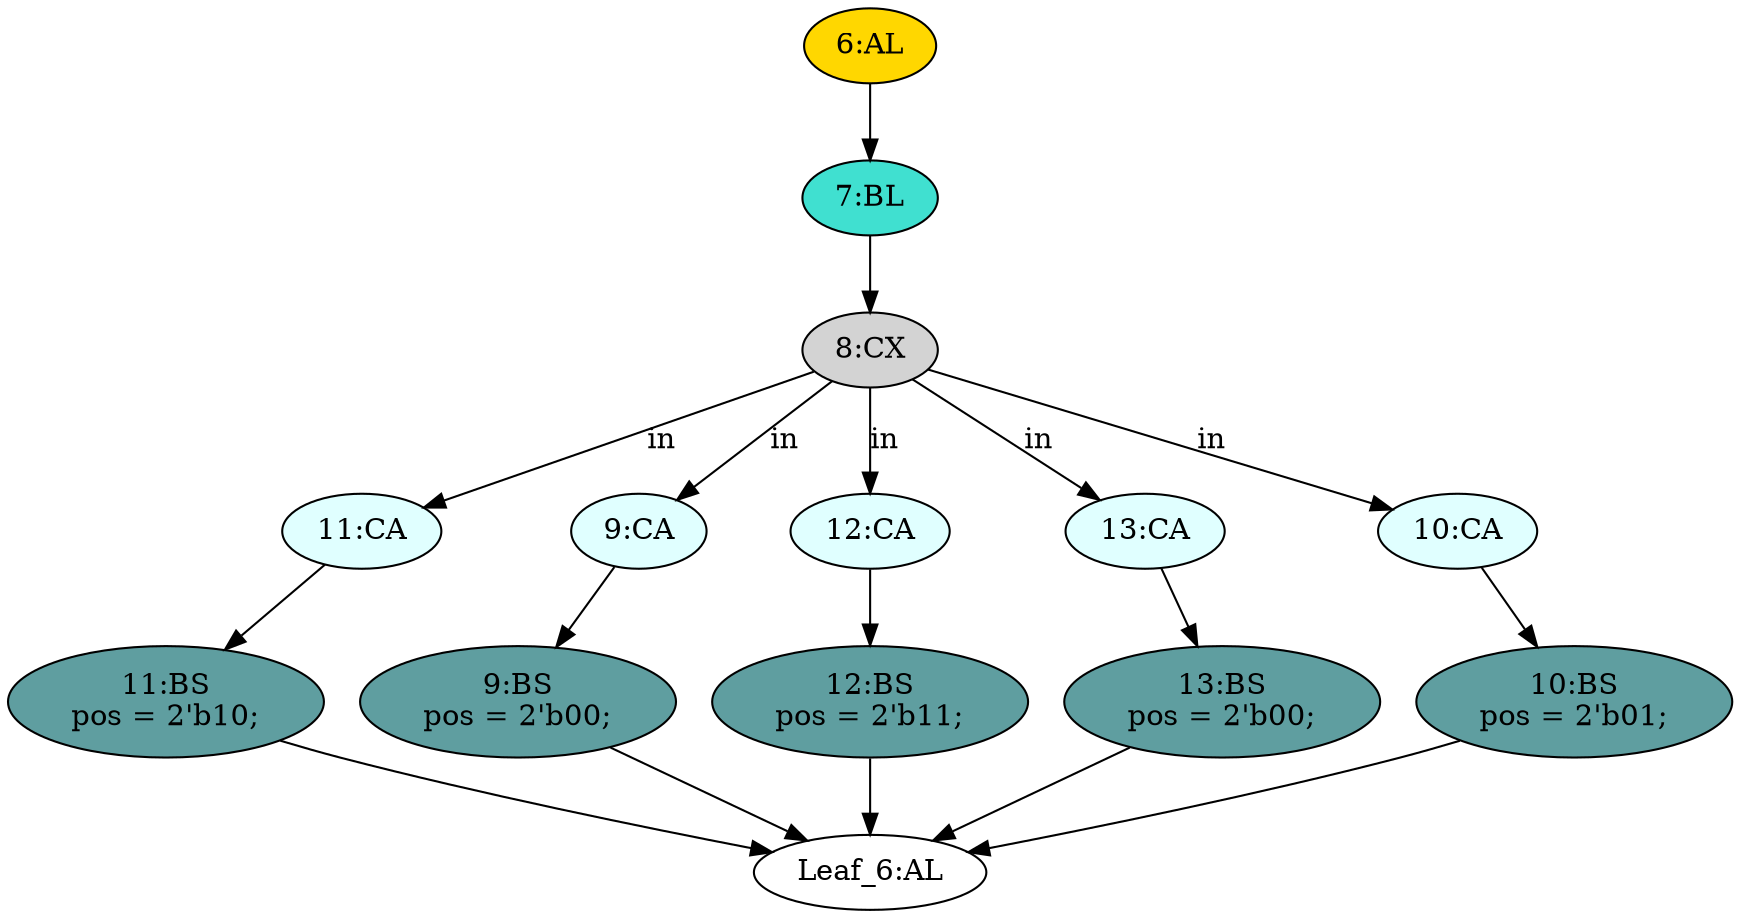 strict digraph "compose( ,  )" {
	node [label="\N"];
	"11:CA"	[ast="<pyverilog.vparser.ast.Case object at 0x7fa2ed1a3250>",
		fillcolor=lightcyan,
		label="11:CA",
		statements="[]",
		style=filled,
		typ=Case];
	"11:BS"	[ast="<pyverilog.vparser.ast.BlockingSubstitution object at 0x7fa2ed14e2d0>",
		fillcolor=cadetblue,
		label="11:BS
pos = 2'b10;",
		statements="[<pyverilog.vparser.ast.BlockingSubstitution object at 0x7fa2ed14e2d0>]",
		style=filled,
		typ=BlockingSubstitution];
	"11:CA" -> "11:BS"	[cond="[]",
		lineno=None];
	"8:CX"	[ast="<pyverilog.vparser.ast.CasexStatement object at 0x7fa2ed1b1690>",
		fillcolor=lightgray,
		label="8:CX",
		statements="[]",
		style=filled,
		typ=CasexStatement];
	"8:CX" -> "11:CA"	[cond="['in']",
		label=in,
		lineno=8];
	"9:CA"	[ast="<pyverilog.vparser.ast.Case object at 0x7fa2ed143690>",
		fillcolor=lightcyan,
		label="9:CA",
		statements="[]",
		style=filled,
		typ=Case];
	"8:CX" -> "9:CA"	[cond="['in']",
		label=in,
		lineno=8];
	"12:CA"	[ast="<pyverilog.vparser.ast.Case object at 0x7fa2ed14ec10>",
		fillcolor=lightcyan,
		label="12:CA",
		statements="[]",
		style=filled,
		typ=Case];
	"8:CX" -> "12:CA"	[cond="['in']",
		label=in,
		lineno=8];
	"13:CA"	[ast="<pyverilog.vparser.ast.Case object at 0x7fa2ed1b1290>",
		fillcolor=lightcyan,
		label="13:CA",
		statements="[]",
		style=filled,
		typ=Case];
	"8:CX" -> "13:CA"	[cond="['in']",
		label=in,
		lineno=8];
	"10:CA"	[ast="<pyverilog.vparser.ast.Case object at 0x7fa2ed1a3150>",
		fillcolor=lightcyan,
		label="10:CA",
		statements="[]",
		style=filled,
		typ=Case];
	"8:CX" -> "10:CA"	[cond="['in']",
		label=in,
		lineno=8];
	"9:BS"	[ast="<pyverilog.vparser.ast.BlockingSubstitution object at 0x7fa2ed156850>",
		fillcolor=cadetblue,
		label="9:BS
pos = 2'b00;",
		statements="[<pyverilog.vparser.ast.BlockingSubstitution object at 0x7fa2ed156850>]",
		style=filled,
		typ=BlockingSubstitution];
	"Leaf_6:AL"	[def_var="['pos']",
		label="Leaf_6:AL"];
	"9:BS" -> "Leaf_6:AL"	[cond="[]",
		lineno=None];
	"7:BL"	[ast="<pyverilog.vparser.ast.Block object at 0x7fa2ed1aa090>",
		fillcolor=turquoise,
		label="7:BL",
		statements="[]",
		style=filled,
		typ=Block];
	"7:BL" -> "8:CX"	[cond="[]",
		lineno=None];
	"12:BS"	[ast="<pyverilog.vparser.ast.BlockingSubstitution object at 0x7fa2ed1b1490>",
		fillcolor=cadetblue,
		label="12:BS
pos = 2'b11;",
		statements="[<pyverilog.vparser.ast.BlockingSubstitution object at 0x7fa2ed1b1490>]",
		style=filled,
		typ=BlockingSubstitution];
	"12:BS" -> "Leaf_6:AL"	[cond="[]",
		lineno=None];
	"6:AL"	[ast="<pyverilog.vparser.ast.Always object at 0x7fa2ed475110>",
		clk_sens=False,
		fillcolor=gold,
		label="6:AL",
		sens="[]",
		statements="[]",
		style=filled,
		typ=Always,
		use_var="['in']"];
	"6:AL" -> "7:BL"	[cond="[]",
		lineno=None];
	"11:BS" -> "Leaf_6:AL"	[cond="[]",
		lineno=None];
	"9:CA" -> "9:BS"	[cond="[]",
		lineno=None];
	"12:CA" -> "12:BS"	[cond="[]",
		lineno=None];
	"13:BS"	[ast="<pyverilog.vparser.ast.BlockingSubstitution object at 0x7fa2ed1bd510>",
		fillcolor=cadetblue,
		label="13:BS
pos = 2'b00;",
		statements="[<pyverilog.vparser.ast.BlockingSubstitution object at 0x7fa2ed1bd510>]",
		style=filled,
		typ=BlockingSubstitution];
	"13:CA" -> "13:BS"	[cond="[]",
		lineno=None];
	"10:BS"	[ast="<pyverilog.vparser.ast.BlockingSubstitution object at 0x7fa2ed1a3510>",
		fillcolor=cadetblue,
		label="10:BS
pos = 2'b01;",
		statements="[<pyverilog.vparser.ast.BlockingSubstitution object at 0x7fa2ed1a3510>]",
		style=filled,
		typ=BlockingSubstitution];
	"10:BS" -> "Leaf_6:AL"	[cond="[]",
		lineno=None];
	"10:CA" -> "10:BS"	[cond="[]",
		lineno=None];
	"13:BS" -> "Leaf_6:AL"	[cond="[]",
		lineno=None];
}
